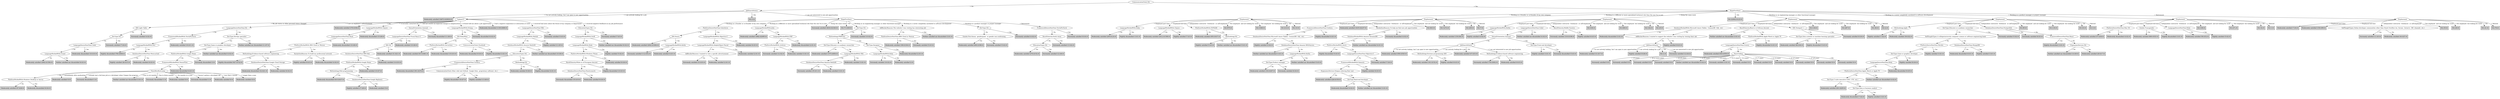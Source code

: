 digraph J48Tree {
N0 [label="CommunicationTools.NA" ]
N0->N1 [label="= No"]
N1 [label="JobSearchStatus" ]
N1->N2 [label="= I’m not actively looking  but I am open to new opportunities"]
N2 [label="Moderately satisfied (34872.0/20816.0)" shape=box style=filled ]
N1->N3 [label="= I am actively looking for a job"]
N3 [label="UpdateCV" ]
N3->N4 [label="= My job status or other personal status changed"]
N4 [label="IDE.Light Table" ]
N4->N5 [label="= No"]
N5 [label="DevType.NA" ]
N5->N6 [label="= No"]
N6 [label="LanguageDesireNextYear.Cobol" ]
N6->N7 [label="= No"]
N7 [label="LanguageWorkedWith.Ocaml" ]
N7->N8 [label="= No"]
N8 [label="Moderately satisfied (2082.0/1584.0)" shape=box style=filled ]
N7->N9 [label="= Yes"]
N9 [label="Neither satisfied nor dissatisfied (6.0/3.0)" shape=box style=filled ]
N6->N10 [label="= Yes"]
N10 [label="Moderately dissatisfied (16.0/10.0)" shape=box style=filled ]
N5->N11 [label="= Yes"]
N11 [label="Extremely satisfied (7.0/4.0)" shape=box style=filled ]
N4->N12 [label="= Yes"]
N12 [label="Extremely satisfied (4.0/2.0)" shape=box style=filled ]
N3->N13 [label="= I saw an employer’s advertisement"]
N13 [label="LanguageDesireNextYear.NA" ]
N13->N14 [label="= No"]
N14 [label="FrameworkWorkedWith.Torch/PyTorch" ]
N14->N15 [label="= No"]
N15 [label="LanguageWorkedWith.Perl" ]
N15->N16 [label="= No"]
N16 [label="Slightly dissatisfied (790.0/608.0)" shape=box style=filled ]
N15->N17 [label="= Yes"]
N17 [label="DatabaseDesireNextYear.Memcached" ]
N17->N18 [label="= No"]
N18 [label="Slightly satisfied (26.0/15.0)" shape=box style=filled ]
N17->N19 [label="= Yes"]
N19 [label="Moderately satisfied (6.0/3.0)" shape=box style=filled ]
N14->N20 [label="= Yes"]
N20 [label="Moderately satisfied (19.0/11.0)" shape=box style=filled ]
N13->N21 [label="= Yes"]
N21 [label="DevType.DevOps specialist" ]
N21->N22 [label="= No"]
N22 [label="DevType.Game or graphics developer" ]
N22->N23 [label="= No"]
N23 [label="PlatformWorkedWith.Google Home" ]
N23->N24 [label="= No"]
N24 [label="FrameworkWorkedWith.TensorFlow" ]
N24->N25 [label="= No"]
N25 [label="TimeAfterBootcamp" ]
N25->N26 [label="= NA"]
N26 [label="PlatformWorkedWith.Windows Desktop or Server" ]
N26->N27 [label="= No"]
N27 [label="Moderately satisfied (47.0/28.0)" shape=box style=filled ]
N26->N28 [label="= Yes"]
N28 [label="Moderately dissatisfied (6.0/4.0)" shape=box style=filled ]
N25->N29 [label="= Immediately after graduating"]
N29 [label="Moderately satisfied (0.0)" shape=box style=filled ]
N25->N30 [label="= I already had a full-time job as a developer when I began the program"]
N30 [label="Extremely dissatisfied (1.0)" shape=box style=filled ]
N25->N31 [label="= Four to six months"]
N31 [label="Neither satisfied nor dissatisfied (3.0/1.0)" shape=box style=filled ]
N25->N32 [label="= One to three months"]
N32 [label="Extremely dissatisfied (1.0)" shape=box style=filled ]
N25->N33 [label="= Six months to a year"]
N33 [label="Moderately satisfied (0.0)" shape=box style=filled ]
N25->N34 [label="= I haven’t gotten a developer job"]
N34 [label="Extremely dissatisfied (1.0)" shape=box style=filled ]
N25->N35 [label="= Less than a month"]
N35 [label="Moderately satisfied (0.0)" shape=box style=filled ]
N25->N36 [label="= Longer than a year"]
N36 [label="Moderately satisfied (0.0)" shape=box style=filled ]
N24->N37 [label="= Yes"]
N37 [label="Moderately dissatisfied (4.0/1.0)" shape=box style=filled ]
N23->N38 [label="= Yes"]
N38 [label="Extremely dissatisfied (3.0)" shape=box style=filled ]
N22->N39 [label="= Yes"]
N39 [label="Neither satisfied nor dissatisfied (4.0/2.0)" shape=box style=filled ]
N21->N40 [label="= Yes"]
N40 [label="Neither satisfied nor dissatisfied (11.0/7.0)" shape=box style=filled ]
N3->N41 [label="= NA"]
N41 [label="Moderately satisfied (378.0/306.0)" shape=box style=filled ]
N3->N42 [label="= A recruiter contacted me"]
N42 [label="LanguageWorkedWith.Clojure" ]
N42->N43 [label="= No"]
N43 [label="LanguageDesireNextYear.Hack" ]
N43->N44 [label="= No"]
N44 [label="PlatformWorkedWith.IBM Cloud or Watson" ]
N44->N45 [label="= No"]
N45 [label="Methodology.Evidence-based software engineering" ]
N45->N46 [label="= No"]
N46 [label="Slightly dissatisfied (927.0/722.0)" shape=box style=filled ]
N45->N47 [label="= Yes"]
N47 [label="DatabaseDesireNextYear.Google Cloud Storage" ]
N47->N48 [label="= No"]
N48 [label="Moderately dissatisfied (32.0/21.0)" shape=box style=filled ]
N47->N49 [label="= Yes"]
N49 [label="Moderately satisfied (6.0/2.0)" shape=box style=filled ]
N44->N50 [label="= Yes"]
N50 [label="HackathonReasons.To build my professional network" ]
N50->N51 [label="= Yes"]
N51 [label="Slightly satisfied (8.0/3.0)" shape=box style=filled ]
N50->N52 [label="= No"]
N52 [label="Moderately dissatisfied (4.0/2.0)" shape=box style=filled ]
N43->N53 [label="= Yes"]
N53 [label="Moderately dissatisfied (10.0/6.0)" shape=box style=filled ]
N42->N54 [label="= Yes"]
N54 [label="Moderately dissatisfied (15.0/8.0)" shape=box style=filled ]
N3->N55 [label="= I did not receive an expected change in compensation"]
N55 [label="SexualOrientation.Asexual" ]
N55->N56 [label="= No"]
N56 [label="LanguageDesireNextYear.Visual Basic 6" ]
N56->N57 [label="= No"]
N57 [label="IDE.NA" ]
N57->N58 [label="= No"]
N58 [label="DatabaseDesireNextYear.IBM Db2" ]
N58->N59 [label="= No"]
N59 [label="PlatformWorkedWith.Google Home" ]
N59->N60 [label="= No"]
N60 [label="Methodology.Mob programming" ]
N60->N61 [label="= No"]
N61 [label="Moderately dissatisfied (610.0/437.0)" shape=box style=filled ]
N60->N62 [label="= Yes"]
N62 [label="DatabaseDesireNextYear.Google BigQuery" ]
N62->N63 [label="= No"]
N63 [label="Slightly satisfied (17.0/9.0)" shape=box style=filled ]
N62->N64 [label="= Yes"]
N64 [label="Moderately satisfied (5.0)" shape=box style=filled ]
N59->N65 [label="= Yes"]
N65 [label="Moderately satisfied (10.0/7.0)" shape=box style=filled ]
N58->N66 [label="= Yes"]
N66 [label="Moderately satisfied (14.0/10.0)" shape=box style=filled ]
N57->N67 [label="= Yes"]
N67 [label="Moderately satisfied (31.0/21.0)" shape=box style=filled ]
N56->N68 [label="= Yes"]
N68 [label="Moderately satisfied (10.0/6.0)" shape=box style=filled ]
N55->N69 [label="= Yes"]
N69 [label="Extremely dissatisfied (11.0/6.0)" shape=box style=filled ]
N3->N70 [label="= A friend told me about a job opportunity"]
N70 [label="LanguageWorkedWith.Erlang" ]
N70->N71 [label="= No"]
N71 [label="IDE.RubyMine" ]
N71->N72 [label="= No"]
N72 [label="PlatformWorkedWith.Serverless" ]
N72->N73 [label="= No"]
N73 [label="Moderately satisfied (615.0/481.0)" shape=box style=filled ]
N72->N74 [label="= Yes"]
N74 [label="Moderately dissatisfied (19.0/10.0)" shape=box style=filled ]
N71->N75 [label="= Yes"]
N75 [label="CommunicationTools.Facebook" ]
N75->N76 [label="= No"]
N76 [label="Moderately dissatisfied (9.0/4.0)" shape=box style=filled ]
N75->N77 [label="= Yes"]
N77 [label="Slightly dissatisfied (3.0/1.0)" shape=box style=filled ]
N70->N78 [label="= Yes"]
N78 [label="Extremely dissatisfied (6.0/2.0)" shape=box style=filled ]
N3->N79 [label="= I had a negative experience or interaction at work"]
N79 [label="Moderately dissatisfied (1109.0/669.0)" shape=box style=filled ]
N3->N80 [label="= I received bad news about the future of my company or department"]
N80 [label="LanguageDesireNextYear.VBA" ]
N80->N81 [label="= No"]
N81 [label="LanguageWorkedWith.Matlab" ]
N81->N82 [label="= No"]
N82 [label="DatabaseWorkedWith.Amazon Redshift" ]
N82->N83 [label="= No"]
N83 [label="EducationTypes.NA" ]
N83->N84 [label="= No"]
N84 [label="FrameworkDesireNextYear.Cordova" ]
N84->N85 [label="= No"]
N85 [label="Moderately dissatisfied (391.0/276.0)" shape=box style=filled ]
N84->N86 [label="= Yes"]
N86 [label="CommunicationTools.Other wiki tool (Github  Google Sites  proprietary software  etc.)" ]
N86->N87 [label="= No"]
N87 [label="Slightly dissatisfied (18.0/7.0)" shape=box style=filled ]
N86->N88 [label="= Yes"]
N88 [label="Slightly satisfied (13.0/8.0)" shape=box style=filled ]
N83->N89 [label="= Yes"]
N89 [label="Methodology.NA" ]
N89->N90 [label="= No"]
N90 [label="Moderately satisfied (9.0/6.0)" shape=box style=filled ]
N89->N91 [label="= Yes"]
N91 [label="Slightly dissatisfied (4.0/1.0)" shape=box style=filled ]
N82->N92 [label="= Yes"]
N92 [label="Neither satisfied nor dissatisfied (10.0/8.0)" shape=box style=filled ]
N81->N93 [label="= Yes"]
N93 [label="Slightly satisfied (11.0/5.0)" shape=box style=filled ]
N80->N94 [label="= Yes"]
N94 [label="Extremely satisfied (5.0/3.0)" shape=box style=filled ]
N3->N95 [label="= I received negative feedback on my job performance"]
N95 [label="EducationTypes.NA" ]
N95->N96 [label="= No"]
N96 [label="LanguageWorkedWith.Swift" ]
N96->N97 [label="= No"]
N97 [label="LanguageWorkedWith.Ruby" ]
N97->N98 [label="= No"]
N98 [label="PlatformWorkedWith.Windows Phone" ]
N98->N99 [label="= No"]
N99 [label="RaceEthnicity.White or of European descent" ]
N99->N100 [label="= No"]
N100 [label="DatabaseDesireNextYear.Elasticsearch" ]
N100->N101 [label="= No"]
N101 [label="Extremely dissatisfied (35.0/19.0)" shape=box style=filled ]
N100->N102 [label="= Yes"]
N102 [label="Moderately satisfied (6.0/4.0)" shape=box style=filled ]
N99->N103 [label="= Yes"]
N103 [label="Slightly dissatisfied (10.0/3.0)" shape=box style=filled ]
N98->N104 [label="= Yes"]
N104 [label="Moderately satisfied (6.0/4.0)" shape=box style=filled ]
N97->N105 [label="= Yes"]
N105 [label="Slightly satisfied (5.0/2.0)" shape=box style=filled ]
N96->N106 [label="= Yes"]
N106 [label="Neither satisfied nor dissatisfied (6.0/2.0)" shape=box style=filled ]
N95->N107 [label="= Yes"]
N107 [label="Extremely satisfied (7.0/3.0)" shape=box style=filled ]
N1->N108 [label="= NA"]
N108 [label="NA (3.0)" shape=box style=filled ]
N1->N109 [label="= I am not interested in new job opportunities"]
N109 [label="HopeFiveYears" ]
N109->N110 [label="= Working as a founder or co-founder of my own company"]
N110 [label="PlatformDesireNextYear.Salesforce" ]
N110->N111 [label="= No"]
N111 [label="IDE.Emacs" ]
N111->N112 [label="= No"]
N112 [label="Moderately satisfied (2842.0/1664.0)" shape=box style=filled ]
N111->N113 [label="= Yes"]
N113 [label="LanguageWorkedWith.Kotlin" ]
N113->N114 [label="= No"]
N114 [label="Extremely satisfied (112.0/52.0)" shape=box style=filled ]
N113->N115 [label="= Yes"]
N115 [label="Moderately satisfied (4.0/1.0)" shape=box style=filled ]
N110->N116 [label="= Yes"]
N116 [label="LanguageWorkedWith.Objective-C" ]
N116->N117 [label="= No"]
N117 [label="LanguageWorkedWith.Delphi/Object Pascal" ]
N117->N118 [label="= No"]
N118 [label="AdBlockerReasons.I wanted to view a specific advertisement" ]
N118->N119 [label="= No"]
N119 [label="Extremely satisfied (33.0/10.0)" shape=box style=filled ]
N118->N120 [label="= Yes"]
N120 [label="Moderately satisfied (2.0/1.0)" shape=box style=filled ]
N117->N121 [label="= Yes"]
N121 [label="Moderately satisfied (2.0/1.0)" shape=box style=filled ]
N116->N122 [label="= Yes"]
N122 [label="Moderately satisfied (6.0/3.0)" shape=box style=filled ]
N109->N123 [label="= Working in a different or more specialized technical role than the one I\'m in now"]
N123 [label="LanguageWorkedWith.Julia" ]
N123->N124 [label="= No"]
N124 [label="Moderately satisfied (3982.0/2095.0)" shape=box style=filled ]
N123->N125 [label="= Yes"]
N125 [label="LanguageWorkedWith.PHP" ]
N125->N126 [label="= No"]
N126 [label="PlatformWorkedWith.Arduino" ]
N126->N127 [label="= No"]
N127 [label="Extremely satisfied (12.0/2.0)" shape=box style=filled ]
N126->N128 [label="= Yes"]
N128 [label="Moderately satisfied (3.0/1.0)" shape=box style=filled ]
N125->N129 [label="= Yes"]
N129 [label="Moderately dissatisfied (2.0/1.0)" shape=box style=filled ]
N109->N130 [label="= Doing the same work"]
N130 [label="Extremely satisfied (4634.0/2340.0)" shape=box style=filled ]
N109->N131 [label="= NA"]
N131 [label="NA (71.0/49.0)" shape=box style=filled ]
N109->N132 [label="= Working as an engineering manager or other functional manager"]
N132 [label="DevType.NA" ]
N132->N133 [label="= No"]
N133 [label="Methodology.PRINCE2" ]
N133->N134 [label="= No"]
N134 [label="DevType.Educator or academic researcher" ]
N134->N135 [label="= No"]
N135 [label="Moderately satisfied (1575.0/850.0)" shape=box style=filled ]
N134->N136 [label="= Yes"]
N136 [label="LanguageWorkedWith.VBA" ]
N136->N137 [label="= No"]
N137 [label="DatabaseDesireNextYear.Amazon Redshift" ]
N137->N138 [label="= No"]
N138 [label="Extremely satisfied (35.0/11.0)" shape=box style=filled ]
N137->N139 [label="= Yes"]
N139 [label="Moderately satisfied (3.0/1.0)" shape=box style=filled ]
N136->N140 [label="= Yes"]
N140 [label="Moderately satisfied (3.0/1.0)" shape=box style=filled ]
N133->N141 [label="= Yes"]
N141 [label="DevType.Designer" ]
N141->N142 [label="= No"]
N142 [label="LanguageWorkedWith.Ruby" ]
N142->N143 [label="= No"]
N143 [label="Extremely satisfied (16.0/2.0)" shape=box style=filled ]
N142->N144 [label="= Yes"]
N144 [label="Moderately satisfied (2.0)" shape=box style=filled ]
N141->N145 [label="= Yes"]
N145 [label="Moderately dissatisfied (2.0/1.0)" shape=box style=filled ]
N132->N146 [label="= Yes"]
N146 [label="Extremely satisfied (10.0/2.0)" shape=box style=filled ]
N109->N147 [label="= Working in a career completely unrelated to software development"]
N147 [label="AdBlockerReasons.The website I was visiting has interesting ads" ]
N147->N148 [label="= No"]
N148 [label="PlatformDesireNextYear.IBM Cloud or Watson" ]
N148->N149 [label="= No"]
N149 [label="Moderately satisfied (306.0/184.0)" shape=box style=filled ]
N148->N150 [label="= Yes"]
N150 [label="Extremely satisfied (5.0/3.0)" shape=box style=filled ]
N147->N151 [label="= Yes"]
N151 [label="Neither satisfied nor dissatisfied (3.0/1.0)" shape=box style=filled ]
N109->N152 [label="= Working as a product manager or project manager"]
N152 [label="DevType.NA" ]
N152->N153 [label="= No"]
N153 [label="Gender.Non-binary  genderqueer  or gender non-conforming" ]
N153->N154 [label="= No"]
N154 [label="Moderately satisfied (690.0/398.0)" shape=box style=filled ]
N153->N155 [label="= Yes"]
N155 [label="Extremely satisfied (5.0/2.0)" shape=box style=filled ]
N152->N156 [label="= Yes"]
N156 [label="Extremely satisfied (4.0/2.0)" shape=box style=filled ]
N109->N157 [label="= Retirement"]
N157 [label="FrameworkDesireNextYear.Torch/PyTorch" ]
N157->N158 [label="= No"]
N158 [label="RaceEthnicity.South Asian" ]
N158->N159 [label="= No"]
N159 [label="EducationTypes.NA" ]
N159->N160 [label="= No"]
N160 [label="Moderately satisfied (276.0/152.0)" shape=box style=filled ]
N159->N161 [label="= Yes"]
N161 [label="Extremely satisfied (12.0/6.0)" shape=box style=filled ]
N158->N162 [label="= Yes"]
N162 [label="Extremely satisfied (13.0/2.0)" shape=box style=filled ]
N157->N163 [label="= Yes"]
N163 [label="Extremely satisfied (8.0/4.0)" shape=box style=filled ]
N0->N164 [label="= Yes"]
N164 [label="HopeFiveYears" ]
N164->N165 [label="= Working as a founder or co-founder of my own company"]
N165 [label="Employment" ]
N165->N166 [label="= Employed part-time"]
N166 [label="LanguageWorkedWith.Ruby" ]
N166->N167 [label="= No"]
N167 [label="Moderately satisfied (209.0/124.0)" shape=box style=filled ]
N166->N168 [label="= Yes"]
N168 [label="Slightly dissatisfied (3.0/1.0)" shape=box style=filled ]
N165->N169 [label="= Employed full-time"]
N169 [label="LanguageWorkedWith.Clojure" ]
N169->N170 [label="= No"]
N170 [label="Moderately satisfied (2412.0/1589.0)" shape=box style=filled ]
N169->N171 [label="= Yes"]
N171 [label="Slightly satisfied (7.0/3.0)" shape=box style=filled ]
N165->N172 [label="= Independent contractor  freelancer  or self-employed"]
N172 [label="PlatformWorkedWith.ESP8266" ]
N172->N173 [label="= No"]
N173 [label="Moderately satisfied (650.0/437.0)" shape=box style=filled ]
N172->N174 [label="= Yes"]
N174 [label="Methodology.NA" ]
N174->N175 [label="= No"]
N175 [label="Slightly satisfied (5.0/3.0)" shape=box style=filled ]
N174->N176 [label="= Yes"]
N176 [label="Neither satisfied nor dissatisfied (5.0/1.0)" shape=box style=filled ]
N165->N177 [label="= Not employed  and not looking for work"]
N177 [label="NA (575.0)" shape=box style=filled ]
N165->N178 [label="= Not employed  but looking for work"]
N178 [label="NA (1068.0)" shape=box style=filled ]
N165->N179 [label="= NA"]
N179 [label="NA (214.0)" shape=box style=filled ]
N165->N180 [label="= Retired"]
N180 [label="NA (10.0)" shape=box style=filled ]
N164->N181 [label="= Working in a different or more specialized technical role than the one I\'m in now"]
N181 [label="Employment" ]
N181->N182 [label="= Employed part-time"]
N182 [label="FrameworkDesireNextYear.Cordova" ]
N182->N183 [label="= No"]
N183 [label="DatabaseDesireNextYear.Microsoft Azure (Tables  CosmosDB  SQL  etc)" ]
N183->N184 [label="= Yes"]
N184 [label="Slightly satisfied (5.0/2.0)" shape=box style=filled ]
N183->N185 [label="= No"]
N185 [label="DatabaseDesireNextYear.Amazon RDS/Aurora" ]
N185->N186 [label="= Yes"]
N186 [label="Neither satisfied nor dissatisfied (3.0/1.0)" shape=box style=filled ]
N185->N187 [label="= No"]
N187 [label="LanguageWorkedWith.Kotlin" ]
N187->N188 [label="= No"]
N188 [label="DevType.Product manager" ]
N188->N189 [label="= No"]
N189 [label="Moderately satisfied (334.0/207.0)" shape=box style=filled ]
N188->N190 [label="= Yes"]
N190 [label="Extremely satisfied (6.0/4.0)" shape=box style=filled ]
N187->N191 [label="= Yes"]
N191 [label="Neither satisfied nor dissatisfied (5.0/3.0)" shape=box style=filled ]
N182->N192 [label="= Yes"]
N192 [label="Slightly dissatisfied (4.0/1.0)" shape=box style=filled ]
N181->N193 [label="= Employed full-time"]
N193 [label="Moderately satisfied (3435.0/2237.0)" shape=box style=filled ]
N181->N194 [label="= Independent contractor  freelancer  or self-employed"]
N194 [label="HackathonReasons.To help me find new job opportunities" ]
N194->N195 [label="= No"]
N195 [label="DatabaseWorkedWith.Amazon DynamoDB" ]
N195->N196 [label="= No"]
N196 [label="PlatformWorkedWith.Azure" ]
N196->N197 [label="= Yes"]
N197 [label="Slightly dissatisfied (5.0/3.0)" shape=box style=filled ]
N196->N198 [label="= No"]
N198 [label="LanguageDesireNextYear.Objective-C" ]
N198->N199 [label="= No"]
N199 [label="FrameworkWorkedWith.Xamarin" ]
N199->N200 [label="= No"]
N200 [label="ErgonomicDevices.Fatigue-relieving floor mat" ]
N200->N201 [label="= No"]
N201 [label="Moderately satisfied (226.0/150.0)" shape=box style=filled ]
N200->N202 [label="= Yes"]
N202 [label="DevType.Back-end developer" ]
N202->N203 [label="= No"]
N203 [label="Moderately dissatisfied (4.0/2.0)" shape=box style=filled ]
N202->N204 [label="= Yes"]
N204 [label="Neither satisfied nor dissatisfied (3.0/1.0)" shape=box style=filled ]
N199->N205 [label="= Yes"]
N205 [label="Slightly satisfied (6.0/3.0)" shape=box style=filled ]
N198->N206 [label="= Yes"]
N206 [label="Extremely satisfied (7.0/4.0)" shape=box style=filled ]
N195->N207 [label="= Yes"]
N207 [label="Neither satisfied nor dissatisfied (4.0/1.0)" shape=box style=filled ]
N194->N208 [label="= Yes"]
N208 [label="Extremely dissatisfied (4.0/2.0)" shape=box style=filled ]
N181->N209 [label="= Not employed  and not looking for work"]
N209 [label="NA (643.0)" shape=box style=filled ]
N181->N210 [label="= Not employed  but looking for work"]
N210 [label="NA (1272.0)" shape=box style=filled ]
N181->N211 [label="= NA"]
N211 [label="NA (200.0)" shape=box style=filled ]
N181->N212 [label="= Retired"]
N212 [label="NA (7.0)" shape=box style=filled ]
N164->N213 [label="= Doing the same work"]
N213 [label="Employment" ]
N213->N214 [label="= Employed part-time"]
N214 [label="LanguageWorkedWith.Kotlin" ]
N214->N215 [label="= No"]
N215 [label="Moderately satisfied (139.0/92.0)" shape=box style=filled ]
N214->N216 [label="= Yes"]
N216 [label="Slightly satisfied (4.0/2.0)" shape=box style=filled ]
N213->N217 [label="= Employed full-time"]
N217 [label="LanguageDesireNextYear.Cobol" ]
N217->N218 [label="= No"]
N218 [label="SexualOrientation.Asexual" ]
N218->N219 [label="= No"]
N219 [label="JobSearchStatus" ]
N219->N220 [label="= I’m not actively looking  but I am open to new opportunities"]
N220 [label="Moderately satisfied (956.0/545.0)" shape=box style=filled ]
N219->N221 [label="= I am actively looking for a job"]
N221 [label="Methodology.Extreme programming (XP)" ]
N221->N222 [label="= No"]
N222 [label="Moderately satisfied (191.0/152.0)" shape=box style=filled ]
N221->N223 [label="= Yes"]
N223 [label="Slightly satisfied (6.0/3.0)" shape=box style=filled ]
N219->N224 [label="= NA"]
N224 [label="Moderately satisfied (47.0/33.0)" shape=box style=filled ]
N219->N225 [label="= I am not interested in new job opportunities"]
N225 [label="Methodology.Evidence-based software engineering" ]
N225->N226 [label="= No"]
N226 [label="Extremely satisfied (754.0/402.0)" shape=box style=filled ]
N225->N227 [label="= Yes"]
N227 [label="Moderately satisfied (6.0/3.0)" shape=box style=filled ]
N218->N228 [label="= Yes"]
N228 [label="DevType.Front-end developer" ]
N228->N229 [label="= No"]
N229 [label="Slightly satisfied (3.0/1.0)" shape=box style=filled ]
N228->N230 [label="= Yes"]
N230 [label="Extremely dissatisfied (5.0/3.0)" shape=box style=filled ]
N217->N231 [label="= Yes"]
N231 [label="Neither satisfied nor dissatisfied (4.0/2.0)" shape=box style=filled ]
N213->N232 [label="= Independent contractor  freelancer  or self-employed"]
N232 [label="RaceEthnicity.Middle Eastern" ]
N232->N233 [label="= No"]
N233 [label="Extremely satisfied (316.0/196.0)" shape=box style=filled ]
N232->N234 [label="= Yes"]
N234 [label="Slightly satisfied (6.0/3.0)" shape=box style=filled ]
N213->N235 [label="= Not employed  and not looking for work"]
N235 [label="NA (436.0)" shape=box style=filled ]
N213->N236 [label="= Not employed  but looking for work"]
N236 [label="NA (609.0)" shape=box style=filled ]
N213->N237 [label="= NA"]
N237 [label="NA (162.0)" shape=box style=filled ]
N213->N238 [label="= Retired"]
N238 [label="NA (25.0)" shape=box style=filled ]
N164->N239 [label="= NA"]
N239 [label="NA (22842.0/125.0)" shape=box style=filled ]
N164->N240 [label="= Working as an engineering manager or other functional manager"]
N240 [label="Employment" ]
N240->N241 [label="= Employed part-time"]
N241 [label="DatabaseWorkedWith.Microsoft Azure (Tables  CosmosDB  SQL  etc)" ]
N241->N242 [label="= Yes"]
N242 [label="Moderately dissatisfied (3.0/1.0)" shape=box style=filled ]
N241->N243 [label="= No"]
N243 [label="AdBlockerReasons.I wanted to support the website I was visiting by viewing their ads" ]
N243->N244 [label="= No"]
N244 [label="JobSearchStatus" ]
N244->N245 [label="= I’m not actively looking  but I am open to new opportunities"]
N245 [label="Moderately satisfied (31.0/17.0)" shape=box style=filled ]
N244->N246 [label="= I am actively looking for a job"]
N246 [label="Slightly satisfied (9.0/6.0)" shape=box style=filled ]
N244->N247 [label="= NA"]
N247 [label="NA (1.0)" shape=box style=filled ]
N244->N248 [label="= I am not interested in new job opportunities"]
N248 [label="Extremely satisfied (12.0/4.0)" shape=box style=filled ]
N243->N249 [label="= Yes"]
N249 [label="Slightly satisfied (9.0/3.0)" shape=box style=filled ]
N240->N250 [label="= Employed full-time"]
N250 [label="RaceEthnicity.Black or of African descent" ]
N250->N251 [label="= Yes"]
N251 [label="Neither satisfied nor dissatisfied (3.0/1.0)" shape=box style=filled ]
N250->N252 [label="= No"]
N252 [label="PlatformWorkedWith.Apple Watch or Apple TV" ]
N252->N253 [label="= No"]
N253 [label="LanguageDesireNextYear.Groovy" ]
N253->N254 [label="= No"]
N254 [label="Moderately satisfied (930.0/550.0)" shape=box style=filled ]
N253->N255 [label="= Yes"]
N255 [label="YearsCoding" ]
N255->N256 [label="= 3-5 years"]
N256 [label="Extremely satisfied (0.0)" shape=box style=filled ]
N255->N257 [label="= 30 or more years"]
N257 [label="Extremely satisfied (0.0)" shape=box style=filled ]
N255->N258 [label="= 24-26 years"]
N258 [label="Extremely satisfied (0.0)" shape=box style=filled ]
N255->N259 [label="= 18-20 years"]
N259 [label="Extremely satisfied (0.0)" shape=box style=filled ]
N255->N260 [label="= 6-8 years"]
N260 [label="Neither satisfied nor dissatisfied (4.0/2.0)" shape=box style=filled ]
N255->N261 [label="= 9-11 years"]
N261 [label="Extremely satisfied (3.0/1.0)" shape=box style=filled ]
N255->N262 [label="= 0-2 years"]
N262 [label="Extremely satisfied (0.0)" shape=box style=filled ]
N255->N263 [label="= 15-17 years"]
N263 [label="Extremely satisfied (0.0)" shape=box style=filled ]
N255->N264 [label="= 12-14 years"]
N264 [label="Extremely satisfied (0.0)" shape=box style=filled ]
N255->N265 [label="= 21-23 years"]
N265 [label="Extremely satisfied (0.0)" shape=box style=filled ]
N255->N266 [label="= 27-29 years"]
N266 [label="Extremely satisfied (0.0)" shape=box style=filled ]
N255->N267 [label="= NA"]
N267 [label="Extremely satisfied (0.0)" shape=box style=filled ]
N252->N268 [label="= Yes"]
N268 [label="Slightly dissatisfied (4.0/1.0)" shape=box style=filled ]
N240->N269 [label="= Independent contractor  freelancer  or self-employed"]
N269 [label="IDE.Notepad++" ]
N269->N270 [label="= No"]
N270 [label="DevType.Data scientist or machine learning specialist" ]
N270->N271 [label="= No"]
N271 [label="Moderately satisfied (66.0/44.0)" shape=box style=filled ]
N270->N272 [label="= Yes"]
N272 [label="Slightly dissatisfied (5.0/3.0)" shape=box style=filled ]
N269->N273 [label="= Yes"]
N273 [label="Extremely satisfied (6.0/4.0)" shape=box style=filled ]
N240->N274 [label="= Not employed  and not looking for work"]
N274 [label="NA (138.0)" shape=box style=filled ]
N240->N275 [label="= Not employed  but looking for work"]
N275 [label="NA (287.0)" shape=box style=filled ]
N240->N276 [label="= NA"]
N276 [label="NA (46.0)" shape=box style=filled ]
N240->N277 [label="= Retired"]
N277 [label="NA (2.0)" shape=box style=filled ]
N164->N278 [label="= Working in a career completely unrelated to software development"]
N278 [label="Employment" ]
N278->N279 [label="= Employed part-time"]
N279 [label="Methodology.Agile" ]
N279->N280 [label="= Yes"]
N280 [label="Slightly satisfied (7.0/2.0)" shape=box style=filled ]
N279->N281 [label="= No"]
N281 [label="Moderately satisfied (36.0/22.0)" shape=box style=filled ]
N278->N282 [label="= Employed full-time"]
N282 [label="DevType.Educator or academic researcher" ]
N282->N283 [label="= No"]
N283 [label="SelfTaughtTypes.A college/university computer science or software engineering book" ]
N283->N284 [label="= No"]
N284 [label="PlatformDesireNextYear.Heroku" ]
N284->N285 [label="= No"]
N285 [label="DevType.Game or graphics developer" ]
N285->N286 [label="= No"]
N286 [label="LanguageDesireNextYear.Ruby" ]
N286->N287 [label="= No"]
N287 [label="PlatformDesireNextYear.Apple Watch or Apple TV" ]
N287->N288 [label="= No"]
N288 [label="DevType.C-suite executive (CEO  CTO  etc.)" ]
N288->N289 [label="= No"]
N289 [label="Moderately satisfied (291.0/205.0)" shape=box style=filled ]
N288->N290 [label="= Yes"]
N290 [label="DevType.Data or business analyst" ]
N290->N291 [label="= No"]
N291 [label="Moderately dissatisfied (7.0/2.0)" shape=box style=filled ]
N290->N292 [label="= Yes"]
N292 [label="Slightly satisfied (3.0/1.0)" shape=box style=filled ]
N287->N293 [label="= Yes"]
N293 [label="Neither satisfied nor dissatisfied (4.0/2.0)" shape=box style=filled ]
N286->N294 [label="= Yes"]
N294 [label="Moderately dissatisfied (9.0/5.0)" shape=box style=filled ]
N285->N295 [label="= Yes"]
N295 [label="Slightly satisfied (8.0/4.0)" shape=box style=filled ]
N284->N296 [label="= Yes"]
N296 [label="Slightly satisfied (3.0/1.0)" shape=box style=filled ]
N283->N297 [label="= Yes"]
N297 [label="DatabaseDesireNextYear.MongoDB" ]
N297->N298 [label="= No"]
N298 [label="Moderately dissatisfied (6.0/1.0)" shape=box style=filled ]
N297->N299 [label="= Yes"]
N299 [label="Slightly satisfied (3.0/1.0)" shape=box style=filled ]
N282->N300 [label="= Yes"]
N300 [label="Extremely satisfied (5.0/2.0)" shape=box style=filled ]
N278->N301 [label="= Independent contractor  freelancer  or self-employed"]
N301 [label="DatabaseDesireNextYear.PostgreSQL" ]
N301->N302 [label="= Yes"]
N302 [label="Extremely satisfied (6.0/3.0)" shape=box style=filled ]
N301->N303 [label="= No"]
N303 [label="FrameworkDesireNextYear.React" ]
N303->N304 [label="= Yes"]
N304 [label="Slightly dissatisfied (3.0/1.0)" shape=box style=filled ]
N303->N305 [label="= No"]
N305 [label="ErgonomicDevices.NA" ]
N305->N306 [label="= No"]
N306 [label="Neither satisfied nor dissatisfied (14.0/9.0)" shape=box style=filled ]
N305->N307 [label="= Yes"]
N307 [label="Moderately satisfied (29.0/17.0)" shape=box style=filled ]
N278->N308 [label="= Not employed  and not looking for work"]
N308 [label="NA (85.0)" shape=box style=filled ]
N278->N309 [label="= Not employed  but looking for work"]
N309 [label="NA (130.0)" shape=box style=filled ]
N278->N310 [label="= NA"]
N310 [label="NA (43.0)" shape=box style=filled ]
N278->N311 [label="= Retired"]
N311 [label="NA (3.0)" shape=box style=filled ]
N164->N312 [label="= Working as a product manager or project manager"]
N312 [label="Employment" ]
N312->N313 [label="= Employed part-time"]
N313 [label="PlatformDesireNextYear.Mac OS" ]
N313->N314 [label="= No"]
N314 [label="Moderately satisfied (57.0/36.0)" shape=box style=filled ]
N313->N315 [label="= Yes"]
N315 [label="Moderately dissatisfied (4.0/2.0)" shape=box style=filled ]
N312->N316 [label="= Employed full-time"]
N316 [label="Gender.Transgender" ]
N316->N317 [label="= No"]
N317 [label="Moderately satisfied (869.0/525.0)" shape=box style=filled ]
N316->N318 [label="= Yes"]
N318 [label="Slightly dissatisfied (3.0/1.0)" shape=box style=filled ]
N312->N319 [label="= Independent contractor  freelancer  or self-employed"]
N319 [label="LanguageDesireNextYear.Ruby" ]
N319->N320 [label="= No"]
N320 [label="Moderately satisfied (58.0/32.0)" shape=box style=filled ]
N319->N321 [label="= Yes"]
N321 [label="Slightly satisfied (5.0/2.0)" shape=box style=filled ]
N312->N322 [label="= Not employed  and not looking for work"]
N322 [label="NA (106.0)" shape=box style=filled ]
N312->N323 [label="= Not employed  but looking for work"]
N323 [label="NA (271.0)" shape=box style=filled ]
N312->N324 [label="= NA"]
N324 [label="NA (32.0)" shape=box style=filled ]
N312->N325 [label="= Retired"]
N325 [label="NA (1.0)" shape=box style=filled ]
N164->N326 [label="= Retirement"]
N326 [label="Employment" ]
N326->N327 [label="= Employed part-time"]
N327 [label="Moderately satisfied (7.0/4.0)" shape=box style=filled ]
N326->N328 [label="= Employed full-time"]
N328 [label="Moderately satisfied (158.0/98.0)" shape=box style=filled ]
N326->N329 [label="= Independent contractor  freelancer  or self-employed"]
N329 [label="SelfTaughtTypes.Online developer communities other than Stack Overflow (ex. forums  listservs  IRC channels  etc.)" ]
N329->N330 [label="= Yes"]
N330 [label="Extremely satisfied (11.0/3.0)" shape=box style=filled ]
N329->N331 [label="= No"]
N331 [label="Moderately satisfied (44.0/27.0)" shape=box style=filled ]
N326->N332 [label="= Not employed  and not looking for work"]
N332 [label="NA (35.0)" shape=box style=filled ]
N326->N333 [label="= Not employed  but looking for work"]
N333 [label="NA (29.0)" shape=box style=filled ]
N326->N334 [label="= NA"]
N334 [label="NA (21.0)" shape=box style=filled ]
N326->N335 [label="= Retired"]
N335 [label="NA (78.0)" shape=box style=filled ]
}

